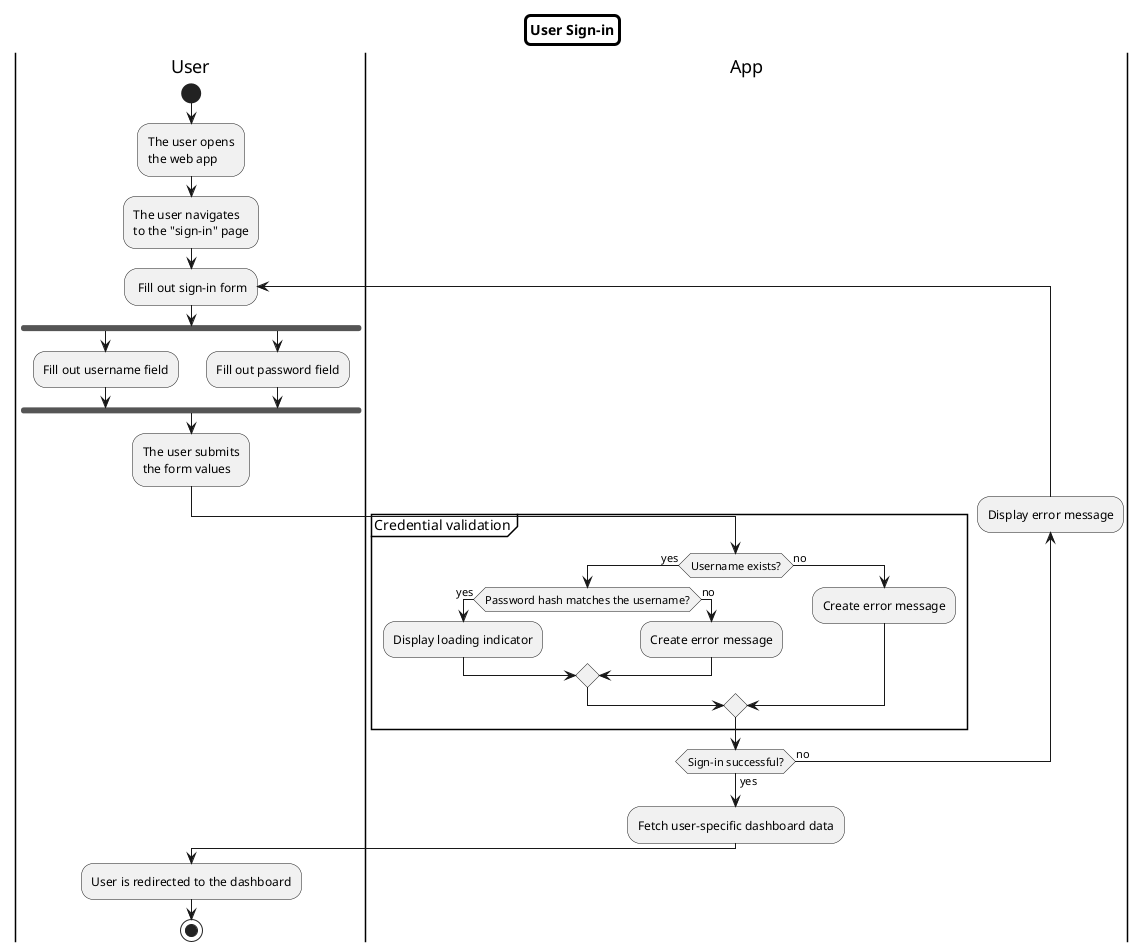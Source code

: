 @startuml
skinparam titleBorderRoundCorner 10
skinparam titleBorderThickness 3
skinparam titleBorderColor black
title User Sign-in

|User|
start
:The user opens
the web app;
:The user navigates
to the "sign-in" page;
repeat: Fill out sign-in form;
fork
  :Fill out username field;
fork again
  :Fill out password field;
end fork
:The user submits 
the form values;
|App|
partition "Credential validation" {
    if (Username exists?) then (yes)
        if (Password hash matches the username?) then (yes)
            :Display loading indicator;
        else (no)
            :Create error message;
        endif
    else (no)
        :Create error message;
    endif
}
backward :Display error message;
repeat while (Sign-in successful?) is (no) not (yes)
:Fetch user-specific dashboard data;
|User|
:User is redirected to the dashboard;
stop
@enduml
